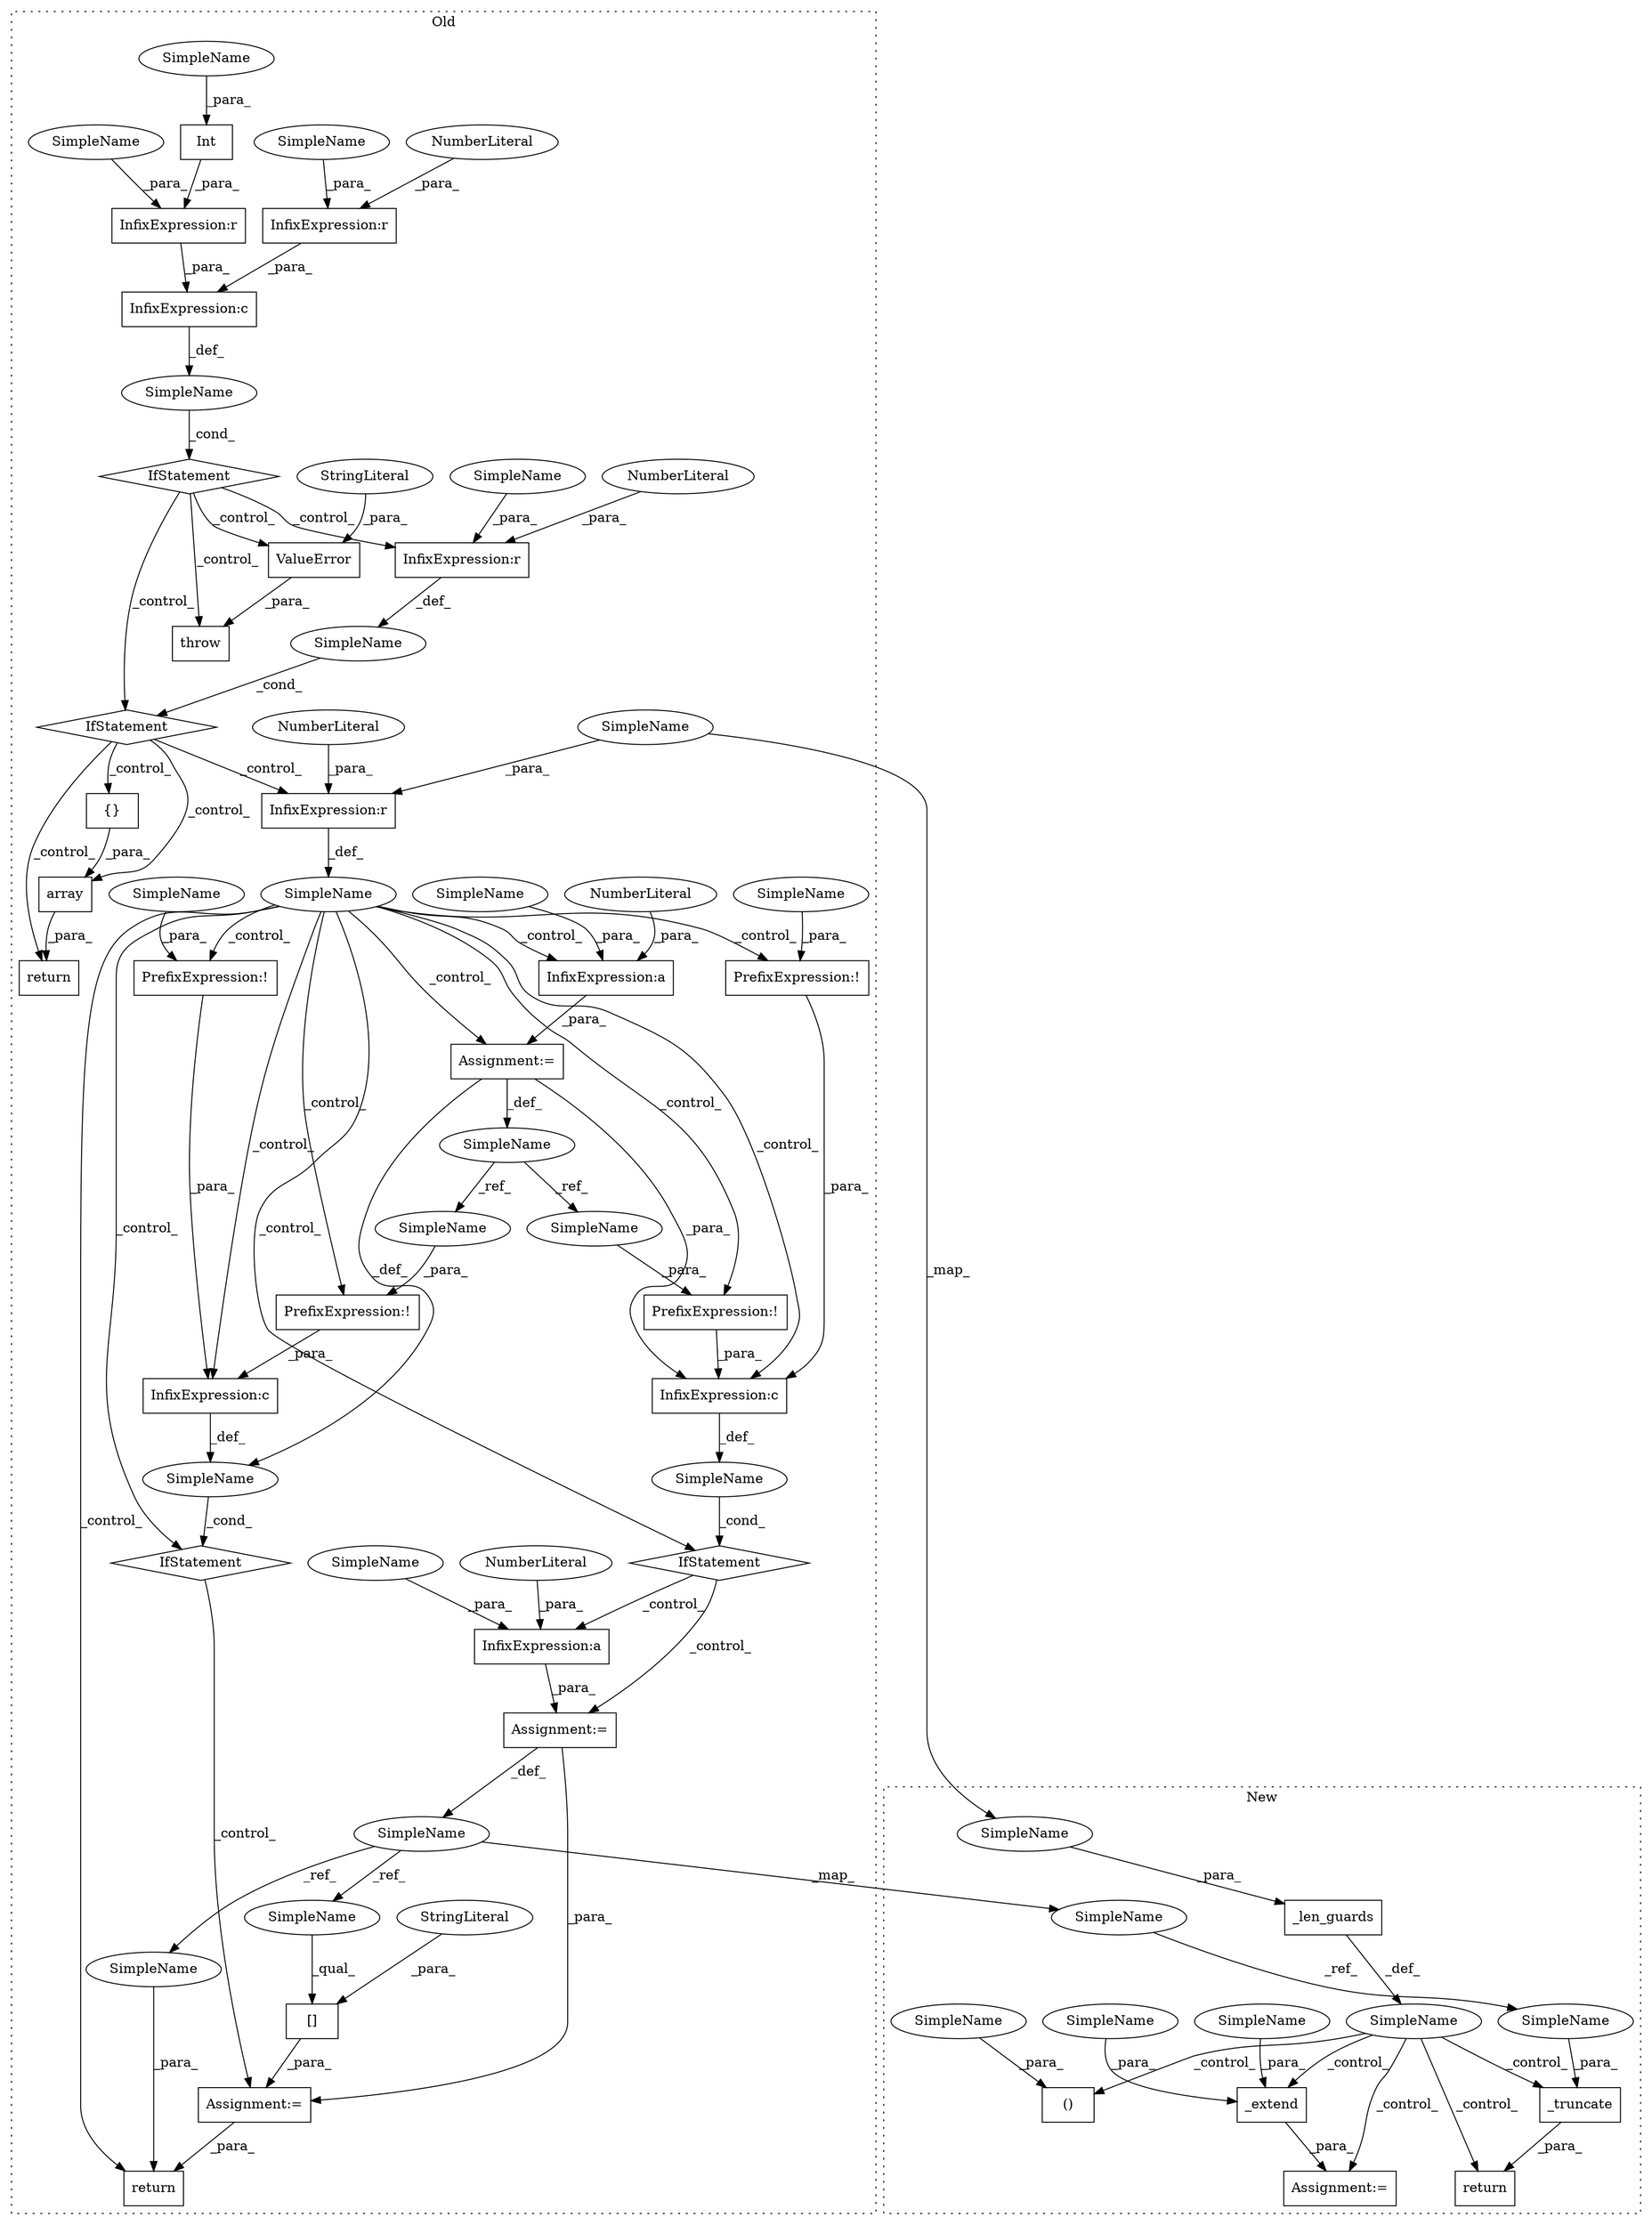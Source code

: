 digraph G {
subgraph cluster0 {
1 [label="Int" a="32" s="3810,3815" l="4,1" shape="box"];
6 [label="IfStatement" a="25" s="3805,3833" l="4,2" shape="diamond"];
7 [label="ValueError" a="32" s="3849,3908" l="11,1" shape="box"];
9 [label="InfixExpression:c" a="27" s="3822" l="4" shape="box"];
11 [label="SimpleName" a="42" s="" l="" shape="ellipse"];
12 [label="StringLiteral" a="45" s="3860" l="48" shape="ellipse"];
13 [label="InfixExpression:r" a="27" s="3828" l="3" shape="box"];
14 [label="NumberLiteral" a="34" s="3831" l="1" shape="ellipse"];
15 [label="InfixExpression:r" a="27" s="3816" l="4" shape="box"];
16 [label="throw" a="53" s="3843" l="6" shape="box"];
18 [label="PrefixExpression:!" a="38" s="4069" l="1" shape="box"];
19 [label="SimpleName" a="42" s="" l="" shape="ellipse"];
20 [label="InfixExpression:c" a="27" s="4345" l="4" shape="box"];
21 [label="PrefixExpression:!" a="38" s="4061" l="1" shape="box"];
22 [label="PrefixExpression:!" a="38" s="4349" l="1" shape="box"];
23 [label="InfixExpression:a" a="27" s="4046" l="3" shape="box"];
24 [label="InfixExpression:a" a="27" s="4087" l="3" shape="box"];
25 [label="PrefixExpression:!" a="38" s="4341" l="1" shape="box"];
26 [label="{}" a="4" s="3969" l="2" shape="box"];
27 [label="NumberLiteral" a="34" s="4049" l="1" shape="ellipse"];
28 [label="InfixExpression:r" a="27" s="3989" l="4" shape="box"];
29 [label="NumberLiteral" a="34" s="4090" l="1" shape="ellipse"];
30 [label="NumberLiteral" a="34" s="3993" l="1" shape="ellipse"];
31 [label="InfixExpression:r" a="27" s="3926" l="4" shape="box"];
32 [label="NumberLiteral" a="34" s="3930" l="1" shape="ellipse"];
33 [label="InfixExpression:c" a="27" s="4065" l="4" shape="box"];
34 [label="array" a="32" s="3954,3971" l="6,1" shape="box"];
35 [label="SimpleName" a="42" s="" l="" shape="ellipse"];
36 [label="IfStatement" a="25" s="4057,4073" l="4,2" shape="diamond"];
37 [label="IfStatement" a="25" s="3921,3931" l="4,2" shape="diamond"];
38 [label="SimpleName" a="42" s="" l="" shape="ellipse"];
39 [label="IfStatement" a="25" s="4337,4353" l="4,2" shape="diamond"];
40 [label="SimpleName" a="42" s="4040" l="3" shape="ellipse"];
41 [label="Assignment:=" a="7" s="4084" l="1" shape="box"];
42 [label="Assignment:=" a="7" s="4043" l="1" shape="box"];
43 [label="return" a="41" s="3941" l="7" shape="box"];
44 [label="[]" a="2" s="4365,4385" l="2,1" shape="box"];
45 [label="SimpleName" a="42" s="4233" l="1" shape="ellipse"];
47 [label="return" a="41" s="4398" l="7" shape="box"];
48 [label="SimpleName" a="42" s="" l="" shape="ellipse"];
49 [label="Assignment:=" a="7" s="4364" l="1" shape="box"];
50 [label="StringLiteral" a="45" s="4367" l="18" shape="ellipse"];
51 [label="SimpleName" a="42" s="4062" l="3" shape="ellipse"];
52 [label="SimpleName" a="42" s="4342" l="3" shape="ellipse"];
53 [label="SimpleName" a="42" s="3827" l="1" shape="ellipse"];
54 [label="SimpleName" a="42" s="3988" l="1" shape="ellipse"];
55 [label="SimpleName" a="42" s="4045" l="1" shape="ellipse"];
56 [label="SimpleName" a="42" s="3925" l="1" shape="ellipse"];
57 [label="SimpleName" a="42" s="4086" l="1" shape="ellipse"];
58 [label="SimpleName" a="42" s="3814" l="1" shape="ellipse"];
59 [label="SimpleName" a="42" s="3820" l="1" shape="ellipse"];
60 [label="SimpleName" a="42" s="4405" l="1" shape="ellipse"];
61 [label="SimpleName" a="42" s="4365" l="1" shape="ellipse"];
63 [label="SimpleName" a="42" s="4070" l="3" shape="ellipse"];
64 [label="SimpleName" a="42" s="4350" l="3" shape="ellipse"];
label = "Old";
style="dotted";
}
subgraph cluster1 {
2 [label="_truncate" a="32" s="3896,3919" l="10,1" shape="box"];
3 [label="SimpleName" a="42" s="" l="" shape="ellipse"];
4 [label="return" a="41" s="3889" l="7" shape="box"];
5 [label="()" a="106" s="3609" l="25" shape="box"];
8 [label="_len_guards" a="32" s="3548,3561" l="12,1" shape="box"];
10 [label="_extend" a="32" s="3636,3649" l="8,1" shape="box"];
17 [label="Assignment:=" a="7" s="3634" l="2" shape="box"];
46 [label="SimpleName" a="42" s="3785" l="1" shape="ellipse"];
62 [label="SimpleName" a="42" s="3906" l="1" shape="ellipse"];
65 [label="SimpleName" a="42" s="3646" l="3" shape="ellipse"];
66 [label="SimpleName" a="42" s="3644" l="1" shape="ellipse"];
67 [label="SimpleName" a="42" s="3560" l="1" shape="ellipse"];
68 [label="SimpleName" a="42" s="3609" l="1" shape="ellipse"];
label = "New";
style="dotted";
}
1 -> 15 [label="_para_"];
2 -> 4 [label="_para_"];
3 -> 2 [label="_control_"];
3 -> 10 [label="_control_"];
3 -> 4 [label="_control_"];
3 -> 17 [label="_control_"];
3 -> 5 [label="_control_"];
6 -> 16 [label="_control_"];
6 -> 7 [label="_control_"];
6 -> 37 [label="_control_"];
6 -> 31 [label="_control_"];
7 -> 16 [label="_para_"];
8 -> 3 [label="_def_"];
9 -> 11 [label="_def_"];
10 -> 17 [label="_para_"];
11 -> 6 [label="_cond_"];
12 -> 7 [label="_para_"];
13 -> 9 [label="_para_"];
14 -> 13 [label="_para_"];
15 -> 9 [label="_para_"];
18 -> 33 [label="_para_"];
19 -> 37 [label="_cond_"];
20 -> 48 [label="_def_"];
21 -> 33 [label="_para_"];
22 -> 20 [label="_para_"];
23 -> 42 [label="_para_"];
24 -> 41 [label="_para_"];
25 -> 20 [label="_para_"];
26 -> 34 [label="_para_"];
27 -> 23 [label="_para_"];
28 -> 38 [label="_def_"];
29 -> 24 [label="_para_"];
30 -> 28 [label="_para_"];
31 -> 19 [label="_def_"];
32 -> 31 [label="_para_"];
33 -> 35 [label="_def_"];
34 -> 43 [label="_para_"];
35 -> 36 [label="_cond_"];
36 -> 24 [label="_control_"];
36 -> 41 [label="_control_"];
37 -> 28 [label="_control_"];
37 -> 34 [label="_control_"];
37 -> 43 [label="_control_"];
37 -> 26 [label="_control_"];
38 -> 22 [label="_control_"];
38 -> 36 [label="_control_"];
38 -> 18 [label="_control_"];
38 -> 39 [label="_control_"];
38 -> 42 [label="_control_"];
38 -> 47 [label="_control_"];
38 -> 33 [label="_control_"];
38 -> 23 [label="_control_"];
38 -> 21 [label="_control_"];
38 -> 25 [label="_control_"];
38 -> 20 [label="_control_"];
39 -> 49 [label="_control_"];
40 -> 64 [label="_ref_"];
40 -> 63 [label="_ref_"];
41 -> 49 [label="_para_"];
41 -> 45 [label="_def_"];
42 -> 40 [label="_def_"];
42 -> 33 [label="_para_"];
42 -> 48 [label="_def_"];
44 -> 49 [label="_para_"];
45 -> 46 [label="_map_"];
45 -> 60 [label="_ref_"];
45 -> 61 [label="_ref_"];
46 -> 62 [label="_ref_"];
48 -> 39 [label="_cond_"];
49 -> 47 [label="_para_"];
50 -> 44 [label="_para_"];
51 -> 21 [label="_para_"];
52 -> 25 [label="_para_"];
53 -> 13 [label="_para_"];
54 -> 28 [label="_para_"];
54 -> 67 [label="_map_"];
55 -> 23 [label="_para_"];
56 -> 31 [label="_para_"];
57 -> 24 [label="_para_"];
58 -> 1 [label="_para_"];
59 -> 15 [label="_para_"];
60 -> 47 [label="_para_"];
61 -> 44 [label="_qual_"];
62 -> 2 [label="_para_"];
63 -> 18 [label="_para_"];
64 -> 22 [label="_para_"];
65 -> 10 [label="_para_"];
66 -> 10 [label="_para_"];
67 -> 8 [label="_para_"];
68 -> 5 [label="_para_"];
}